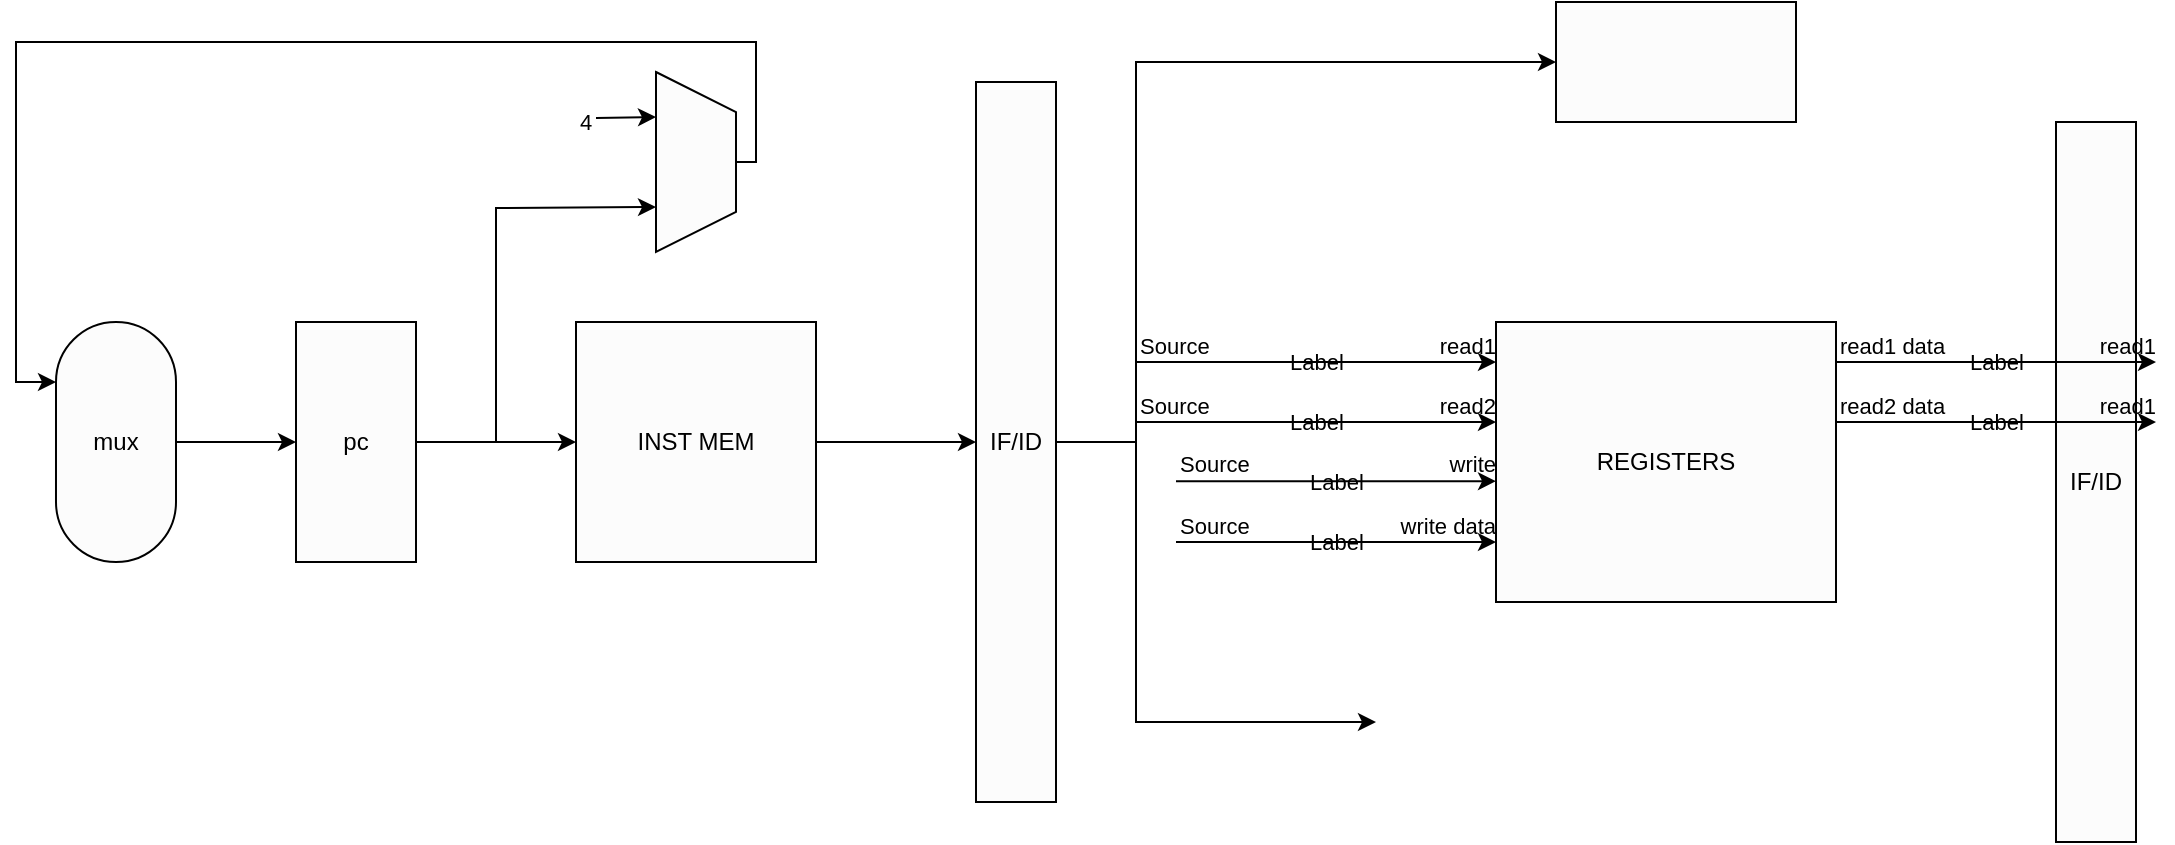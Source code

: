 <mxfile version="20.8.4" type="github">
  <diagram id="Gqjt-aGocySODWQNgcJ-" name="第 1 页">
    <mxGraphModel dx="835" dy="465" grid="1" gridSize="10" guides="1" tooltips="1" connect="1" arrows="1" fold="1" page="1" pageScale="1" pageWidth="850" pageHeight="1100" math="0" shadow="0">
      <root>
        <mxCell id="0" />
        <mxCell id="1" parent="0" />
        <mxCell id="IhEL-Qv9K_QajIlyC7i--54" style="edgeStyle=none;rounded=0;jumpStyle=none;jumpSize=6;orthogonalLoop=1;jettySize=auto;html=1;exitX=1;exitY=0.5;exitDx=0;exitDy=0;fontColor=default;startArrow=none;startFill=0;sourcePerimeterSpacing=0;elbow=vertical;" edge="1" parent="1" source="IhEL-Qv9K_QajIlyC7i--26" target="IhEL-Qv9K_QajIlyC7i--27">
          <mxGeometry relative="1" as="geometry" />
        </mxCell>
        <mxCell id="IhEL-Qv9K_QajIlyC7i--26" value="mux" style="rounded=1;whiteSpace=wrap;html=1;labelBackgroundColor=none;fontColor=default;fillColor=#FCFCFC;arcSize=50;rotation=0;verticalAlign=middle;" vertex="1" parent="1">
          <mxGeometry x="100" y="200" width="60" height="120" as="geometry" />
        </mxCell>
        <mxCell id="IhEL-Qv9K_QajIlyC7i--40" style="edgeStyle=none;rounded=0;jumpStyle=none;jumpSize=6;orthogonalLoop=1;jettySize=auto;html=1;exitX=1;exitY=0.5;exitDx=0;exitDy=0;entryX=0;entryY=0.5;entryDx=0;entryDy=0;fontColor=default;startArrow=none;startFill=0;sourcePerimeterSpacing=0;elbow=vertical;" edge="1" parent="1" source="IhEL-Qv9K_QajIlyC7i--27" target="IhEL-Qv9K_QajIlyC7i--36">
          <mxGeometry relative="1" as="geometry" />
        </mxCell>
        <mxCell id="IhEL-Qv9K_QajIlyC7i--27" value="pc" style="rounded=0;whiteSpace=wrap;html=1;labelBackgroundColor=none;fontColor=default;fillColor=#FCFCFC;" vertex="1" parent="1">
          <mxGeometry x="220" y="200" width="60" height="120" as="geometry" />
        </mxCell>
        <mxCell id="IhEL-Qv9K_QajIlyC7i--41" style="edgeStyle=none;rounded=0;jumpStyle=none;jumpSize=6;orthogonalLoop=1;jettySize=auto;html=1;exitX=1;exitY=0.5;exitDx=0;exitDy=0;entryX=0;entryY=0.5;entryDx=0;entryDy=0;fontColor=default;startArrow=none;startFill=0;sourcePerimeterSpacing=0;elbow=vertical;" edge="1" parent="1" source="IhEL-Qv9K_QajIlyC7i--36" target="IhEL-Qv9K_QajIlyC7i--37">
          <mxGeometry relative="1" as="geometry" />
        </mxCell>
        <mxCell id="IhEL-Qv9K_QajIlyC7i--36" value="INST MEM" style="rounded=0;whiteSpace=wrap;html=1;labelBackgroundColor=none;fontColor=default;fillColor=#FCFCFC;" vertex="1" parent="1">
          <mxGeometry x="360" y="200" width="120" height="120" as="geometry" />
        </mxCell>
        <mxCell id="IhEL-Qv9K_QajIlyC7i--37" value="IF/ID" style="rounded=0;whiteSpace=wrap;html=1;labelBackgroundColor=none;fontColor=default;fillColor=#FCFCFC;" vertex="1" parent="1">
          <mxGeometry x="560" y="80" width="40" height="360" as="geometry" />
        </mxCell>
        <mxCell id="IhEL-Qv9K_QajIlyC7i--38" value="IF/ID" style="rounded=0;whiteSpace=wrap;html=1;labelBackgroundColor=none;fontColor=default;fillColor=#FCFCFC;" vertex="1" parent="1">
          <mxGeometry x="1100" y="100" width="40" height="360" as="geometry" />
        </mxCell>
        <mxCell id="IhEL-Qv9K_QajIlyC7i--42" value="" style="endArrow=classic;html=1;rounded=0;fontColor=default;sourcePerimeterSpacing=0;elbow=vertical;jumpStyle=none;jumpSize=6;entryX=0.75;entryY=1;entryDx=0;entryDy=0;" edge="1" parent="1" target="IhEL-Qv9K_QajIlyC7i--52">
          <mxGeometry width="50" height="50" relative="1" as="geometry">
            <mxPoint x="320" y="260" as="sourcePoint" />
            <mxPoint x="400" y="140" as="targetPoint" />
            <Array as="points">
              <mxPoint x="320" y="143" />
            </Array>
          </mxGeometry>
        </mxCell>
        <mxCell id="IhEL-Qv9K_QajIlyC7i--51" style="edgeStyle=none;rounded=0;jumpStyle=none;jumpSize=6;orthogonalLoop=1;jettySize=auto;html=1;fontColor=default;startArrow=none;startFill=0;sourcePerimeterSpacing=0;elbow=vertical;entryX=0;entryY=0.25;entryDx=0;entryDy=0;" edge="1" parent="1" target="IhEL-Qv9K_QajIlyC7i--26">
          <mxGeometry relative="1" as="geometry">
            <mxPoint x="80" y="280" as="targetPoint" />
            <mxPoint x="440" y="120" as="sourcePoint" />
            <Array as="points">
              <mxPoint x="450" y="120" />
              <mxPoint x="450" y="60" />
              <mxPoint x="80" y="60" />
              <mxPoint x="80" y="230" />
            </Array>
          </mxGeometry>
        </mxCell>
        <mxCell id="IhEL-Qv9K_QajIlyC7i--46" value="" style="endArrow=classic;html=1;rounded=0;fontColor=default;sourcePerimeterSpacing=0;elbow=vertical;jumpStyle=none;jumpSize=6;entryX=0.25;entryY=1;entryDx=0;entryDy=0;" edge="1" parent="1" target="IhEL-Qv9K_QajIlyC7i--52">
          <mxGeometry relative="1" as="geometry">
            <mxPoint x="370" y="98" as="sourcePoint" />
            <mxPoint x="400" y="90" as="targetPoint" />
          </mxGeometry>
        </mxCell>
        <mxCell id="IhEL-Qv9K_QajIlyC7i--48" value="4" style="edgeLabel;resizable=0;html=1;align=left;verticalAlign=bottom;labelBackgroundColor=none;sketch=0;fontColor=default;fillColor=#FCFCFC;" connectable="0" vertex="1" parent="IhEL-Qv9K_QajIlyC7i--46">
          <mxGeometry x="-1" relative="1" as="geometry">
            <mxPoint x="-10" y="10" as="offset" />
          </mxGeometry>
        </mxCell>
        <mxCell id="IhEL-Qv9K_QajIlyC7i--50" style="edgeStyle=none;rounded=0;jumpStyle=none;jumpSize=6;orthogonalLoop=1;jettySize=auto;html=1;exitX=0.5;exitY=0;exitDx=0;exitDy=0;fontColor=default;startArrow=none;startFill=0;sourcePerimeterSpacing=0;elbow=vertical;" edge="1" parent="1">
          <mxGeometry relative="1" as="geometry">
            <mxPoint x="427.5" y="115" as="sourcePoint" />
            <mxPoint x="427.5" y="115" as="targetPoint" />
          </mxGeometry>
        </mxCell>
        <mxCell id="IhEL-Qv9K_QajIlyC7i--52" value="" style="shape=trapezoid;perimeter=trapezoidPerimeter;whiteSpace=wrap;html=1;fixedSize=1;labelBackgroundColor=none;sketch=0;fontColor=default;fillColor=#FCFCFC;rotation=90;" vertex="1" parent="1">
          <mxGeometry x="375" y="100" width="90" height="40" as="geometry" />
        </mxCell>
        <mxCell id="IhEL-Qv9K_QajIlyC7i--56" value="REGISTERS" style="rounded=0;whiteSpace=wrap;html=1;labelBackgroundColor=none;sketch=0;fontColor=default;fillColor=#FCFCFC;" vertex="1" parent="1">
          <mxGeometry x="820" y="200" width="170" height="140" as="geometry" />
        </mxCell>
        <mxCell id="IhEL-Qv9K_QajIlyC7i--59" value="" style="endArrow=classic;html=1;rounded=0;fontColor=default;sourcePerimeterSpacing=0;elbow=vertical;jumpStyle=none;jumpSize=6;" edge="1" parent="1">
          <mxGeometry relative="1" as="geometry">
            <mxPoint x="640" y="220" as="sourcePoint" />
            <mxPoint x="820" y="220" as="targetPoint" />
          </mxGeometry>
        </mxCell>
        <mxCell id="IhEL-Qv9K_QajIlyC7i--60" value="Label" style="edgeLabel;resizable=0;html=1;align=center;verticalAlign=middle;labelBackgroundColor=none;sketch=0;fontColor=default;fillColor=#FCFCFC;" connectable="0" vertex="1" parent="IhEL-Qv9K_QajIlyC7i--59">
          <mxGeometry relative="1" as="geometry" />
        </mxCell>
        <mxCell id="IhEL-Qv9K_QajIlyC7i--61" value="Source" style="edgeLabel;resizable=0;html=1;align=left;verticalAlign=bottom;labelBackgroundColor=none;sketch=0;fontColor=default;fillColor=#FCFCFC;" connectable="0" vertex="1" parent="IhEL-Qv9K_QajIlyC7i--59">
          <mxGeometry x="-1" relative="1" as="geometry" />
        </mxCell>
        <mxCell id="IhEL-Qv9K_QajIlyC7i--62" value="read1" style="edgeLabel;resizable=0;html=1;align=right;verticalAlign=bottom;labelBackgroundColor=none;sketch=0;fontColor=default;fillColor=#FCFCFC;" connectable="0" vertex="1" parent="IhEL-Qv9K_QajIlyC7i--59">
          <mxGeometry x="1" relative="1" as="geometry" />
        </mxCell>
        <mxCell id="IhEL-Qv9K_QajIlyC7i--63" value="" style="endArrow=classic;html=1;rounded=0;fontColor=default;sourcePerimeterSpacing=0;elbow=vertical;jumpStyle=none;jumpSize=6;" edge="1" parent="1">
          <mxGeometry relative="1" as="geometry">
            <mxPoint x="640" y="250" as="sourcePoint" />
            <mxPoint x="820" y="250" as="targetPoint" />
          </mxGeometry>
        </mxCell>
        <mxCell id="IhEL-Qv9K_QajIlyC7i--64" value="Label" style="edgeLabel;resizable=0;html=1;align=center;verticalAlign=middle;labelBackgroundColor=none;sketch=0;fontColor=default;fillColor=#FCFCFC;" connectable="0" vertex="1" parent="IhEL-Qv9K_QajIlyC7i--63">
          <mxGeometry relative="1" as="geometry" />
        </mxCell>
        <mxCell id="IhEL-Qv9K_QajIlyC7i--65" value="Source" style="edgeLabel;resizable=0;html=1;align=left;verticalAlign=bottom;labelBackgroundColor=none;sketch=0;fontColor=default;fillColor=#FCFCFC;" connectable="0" vertex="1" parent="IhEL-Qv9K_QajIlyC7i--63">
          <mxGeometry x="-1" relative="1" as="geometry" />
        </mxCell>
        <mxCell id="IhEL-Qv9K_QajIlyC7i--66" value="read2" style="edgeLabel;resizable=0;html=1;align=right;verticalAlign=bottom;labelBackgroundColor=none;sketch=0;fontColor=default;fillColor=#FCFCFC;" connectable="0" vertex="1" parent="IhEL-Qv9K_QajIlyC7i--63">
          <mxGeometry x="1" relative="1" as="geometry" />
        </mxCell>
        <mxCell id="IhEL-Qv9K_QajIlyC7i--67" value="" style="endArrow=classic;html=1;rounded=0;fontColor=default;sourcePerimeterSpacing=0;elbow=vertical;jumpStyle=none;jumpSize=6;" edge="1" parent="1">
          <mxGeometry relative="1" as="geometry">
            <mxPoint x="660" y="279.58" as="sourcePoint" />
            <mxPoint x="820" y="279.58" as="targetPoint" />
          </mxGeometry>
        </mxCell>
        <mxCell id="IhEL-Qv9K_QajIlyC7i--68" value="Label" style="edgeLabel;resizable=0;html=1;align=center;verticalAlign=middle;labelBackgroundColor=none;sketch=0;fontColor=default;fillColor=#FCFCFC;" connectable="0" vertex="1" parent="IhEL-Qv9K_QajIlyC7i--67">
          <mxGeometry relative="1" as="geometry" />
        </mxCell>
        <mxCell id="IhEL-Qv9K_QajIlyC7i--69" value="Source" style="edgeLabel;resizable=0;html=1;align=left;verticalAlign=bottom;labelBackgroundColor=none;sketch=0;fontColor=default;fillColor=#FCFCFC;" connectable="0" vertex="1" parent="IhEL-Qv9K_QajIlyC7i--67">
          <mxGeometry x="-1" relative="1" as="geometry" />
        </mxCell>
        <mxCell id="IhEL-Qv9K_QajIlyC7i--70" value="write" style="edgeLabel;resizable=0;html=1;align=right;verticalAlign=bottom;labelBackgroundColor=none;sketch=0;fontColor=default;fillColor=#FCFCFC;" connectable="0" vertex="1" parent="IhEL-Qv9K_QajIlyC7i--67">
          <mxGeometry x="1" relative="1" as="geometry" />
        </mxCell>
        <mxCell id="IhEL-Qv9K_QajIlyC7i--71" value="" style="endArrow=classic;html=1;rounded=0;fontColor=default;sourcePerimeterSpacing=0;elbow=vertical;jumpStyle=none;jumpSize=6;" edge="1" parent="1">
          <mxGeometry relative="1" as="geometry">
            <mxPoint x="660" y="310.0" as="sourcePoint" />
            <mxPoint x="820" y="310.0" as="targetPoint" />
          </mxGeometry>
        </mxCell>
        <mxCell id="IhEL-Qv9K_QajIlyC7i--72" value="Label" style="edgeLabel;resizable=0;html=1;align=center;verticalAlign=middle;labelBackgroundColor=none;sketch=0;fontColor=default;fillColor=#FCFCFC;" connectable="0" vertex="1" parent="IhEL-Qv9K_QajIlyC7i--71">
          <mxGeometry relative="1" as="geometry" />
        </mxCell>
        <mxCell id="IhEL-Qv9K_QajIlyC7i--73" value="Source" style="edgeLabel;resizable=0;html=1;align=left;verticalAlign=bottom;labelBackgroundColor=none;sketch=0;fontColor=default;fillColor=#FCFCFC;" connectable="0" vertex="1" parent="IhEL-Qv9K_QajIlyC7i--71">
          <mxGeometry x="-1" relative="1" as="geometry" />
        </mxCell>
        <mxCell id="IhEL-Qv9K_QajIlyC7i--74" value="write data" style="edgeLabel;resizable=0;html=1;align=right;verticalAlign=bottom;labelBackgroundColor=none;sketch=0;fontColor=default;fillColor=#FCFCFC;" connectable="0" vertex="1" parent="IhEL-Qv9K_QajIlyC7i--71">
          <mxGeometry x="1" relative="1" as="geometry" />
        </mxCell>
        <mxCell id="IhEL-Qv9K_QajIlyC7i--75" value="" style="endArrow=classic;html=1;rounded=0;fontColor=default;sourcePerimeterSpacing=0;elbow=vertical;jumpStyle=none;jumpSize=6;" edge="1" parent="1">
          <mxGeometry relative="1" as="geometry">
            <mxPoint x="990" y="220" as="sourcePoint" />
            <mxPoint x="1150" y="220" as="targetPoint" />
          </mxGeometry>
        </mxCell>
        <mxCell id="IhEL-Qv9K_QajIlyC7i--76" value="Label" style="edgeLabel;resizable=0;html=1;align=center;verticalAlign=middle;labelBackgroundColor=none;sketch=0;fontColor=default;fillColor=#FCFCFC;" connectable="0" vertex="1" parent="IhEL-Qv9K_QajIlyC7i--75">
          <mxGeometry relative="1" as="geometry" />
        </mxCell>
        <mxCell id="IhEL-Qv9K_QajIlyC7i--77" value="read1 data" style="edgeLabel;resizable=0;html=1;align=left;verticalAlign=bottom;labelBackgroundColor=none;sketch=0;fontColor=default;fillColor=#FCFCFC;" connectable="0" vertex="1" parent="IhEL-Qv9K_QajIlyC7i--75">
          <mxGeometry x="-1" relative="1" as="geometry" />
        </mxCell>
        <mxCell id="IhEL-Qv9K_QajIlyC7i--78" value="read1" style="edgeLabel;resizable=0;html=1;align=right;verticalAlign=bottom;labelBackgroundColor=none;sketch=0;fontColor=default;fillColor=#FCFCFC;" connectable="0" vertex="1" parent="IhEL-Qv9K_QajIlyC7i--75">
          <mxGeometry x="1" relative="1" as="geometry" />
        </mxCell>
        <mxCell id="IhEL-Qv9K_QajIlyC7i--79" value="" style="endArrow=classic;html=1;rounded=0;fontColor=default;sourcePerimeterSpacing=0;elbow=vertical;jumpStyle=none;jumpSize=6;" edge="1" parent="1">
          <mxGeometry relative="1" as="geometry">
            <mxPoint x="990" y="250" as="sourcePoint" />
            <mxPoint x="1150" y="250" as="targetPoint" />
          </mxGeometry>
        </mxCell>
        <mxCell id="IhEL-Qv9K_QajIlyC7i--80" value="Label" style="edgeLabel;resizable=0;html=1;align=center;verticalAlign=middle;labelBackgroundColor=none;sketch=0;fontColor=default;fillColor=#FCFCFC;" connectable="0" vertex="1" parent="IhEL-Qv9K_QajIlyC7i--79">
          <mxGeometry relative="1" as="geometry" />
        </mxCell>
        <mxCell id="IhEL-Qv9K_QajIlyC7i--81" value="read2 data" style="edgeLabel;resizable=0;html=1;align=left;verticalAlign=bottom;labelBackgroundColor=none;sketch=0;fontColor=default;fillColor=#FCFCFC;" connectable="0" vertex="1" parent="IhEL-Qv9K_QajIlyC7i--79">
          <mxGeometry x="-1" relative="1" as="geometry" />
        </mxCell>
        <mxCell id="IhEL-Qv9K_QajIlyC7i--82" value="read1" style="edgeLabel;resizable=0;html=1;align=right;verticalAlign=bottom;labelBackgroundColor=none;sketch=0;fontColor=default;fillColor=#FCFCFC;" connectable="0" vertex="1" parent="IhEL-Qv9K_QajIlyC7i--79">
          <mxGeometry x="1" relative="1" as="geometry" />
        </mxCell>
        <mxCell id="IhEL-Qv9K_QajIlyC7i--85" value="" style="endArrow=none;html=1;rounded=0;fontColor=default;sourcePerimeterSpacing=0;elbow=vertical;jumpStyle=none;jumpSize=6;exitX=1;exitY=0.5;exitDx=0;exitDy=0;" edge="1" parent="1" source="IhEL-Qv9K_QajIlyC7i--37">
          <mxGeometry width="50" height="50" relative="1" as="geometry">
            <mxPoint x="810" y="260" as="sourcePoint" />
            <mxPoint x="640" y="260" as="targetPoint" />
          </mxGeometry>
        </mxCell>
        <mxCell id="IhEL-Qv9K_QajIlyC7i--86" value="" style="endArrow=classic;html=1;rounded=0;fontColor=default;sourcePerimeterSpacing=0;elbow=vertical;jumpStyle=none;jumpSize=6;" edge="1" parent="1">
          <mxGeometry width="50" height="50" relative="1" as="geometry">
            <mxPoint x="640" y="260" as="sourcePoint" />
            <mxPoint x="850" y="70" as="targetPoint" />
            <Array as="points">
              <mxPoint x="640" y="70" />
            </Array>
          </mxGeometry>
        </mxCell>
        <mxCell id="IhEL-Qv9K_QajIlyC7i--87" value="" style="endArrow=classic;html=1;rounded=0;fontColor=default;sourcePerimeterSpacing=0;elbow=vertical;jumpStyle=none;jumpSize=6;" edge="1" parent="1">
          <mxGeometry width="50" height="50" relative="1" as="geometry">
            <mxPoint x="640" y="260" as="sourcePoint" />
            <mxPoint x="760" y="400" as="targetPoint" />
            <Array as="points">
              <mxPoint x="640" y="400" />
            </Array>
          </mxGeometry>
        </mxCell>
        <mxCell id="IhEL-Qv9K_QajIlyC7i--88" value="" style="rounded=0;whiteSpace=wrap;html=1;labelBackgroundColor=none;sketch=0;fontColor=default;fillColor=#FCFCFC;" vertex="1" parent="1">
          <mxGeometry x="850" y="40" width="120" height="60" as="geometry" />
        </mxCell>
      </root>
    </mxGraphModel>
  </diagram>
</mxfile>
